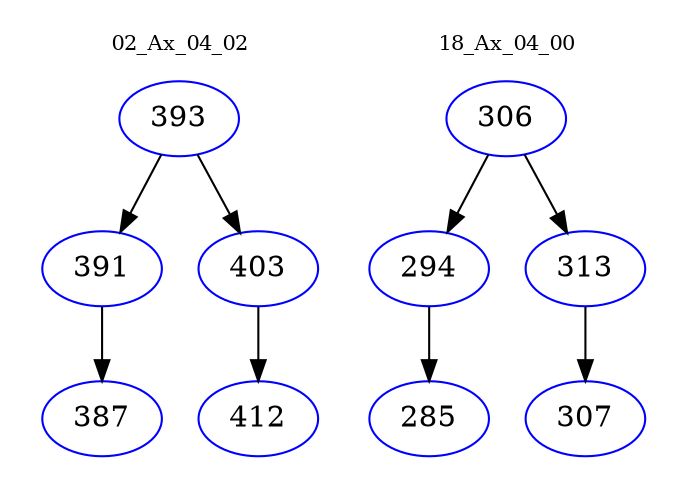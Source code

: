 digraph{
subgraph cluster_0 {
color = white
label = "02_Ax_04_02";
fontsize=10;
T0_393 [label="393", color="blue"]
T0_393 -> T0_391 [color="black"]
T0_391 [label="391", color="blue"]
T0_391 -> T0_387 [color="black"]
T0_387 [label="387", color="blue"]
T0_393 -> T0_403 [color="black"]
T0_403 [label="403", color="blue"]
T0_403 -> T0_412 [color="black"]
T0_412 [label="412", color="blue"]
}
subgraph cluster_1 {
color = white
label = "18_Ax_04_00";
fontsize=10;
T1_306 [label="306", color="blue"]
T1_306 -> T1_294 [color="black"]
T1_294 [label="294", color="blue"]
T1_294 -> T1_285 [color="black"]
T1_285 [label="285", color="blue"]
T1_306 -> T1_313 [color="black"]
T1_313 [label="313", color="blue"]
T1_313 -> T1_307 [color="black"]
T1_307 [label="307", color="blue"]
}
}
